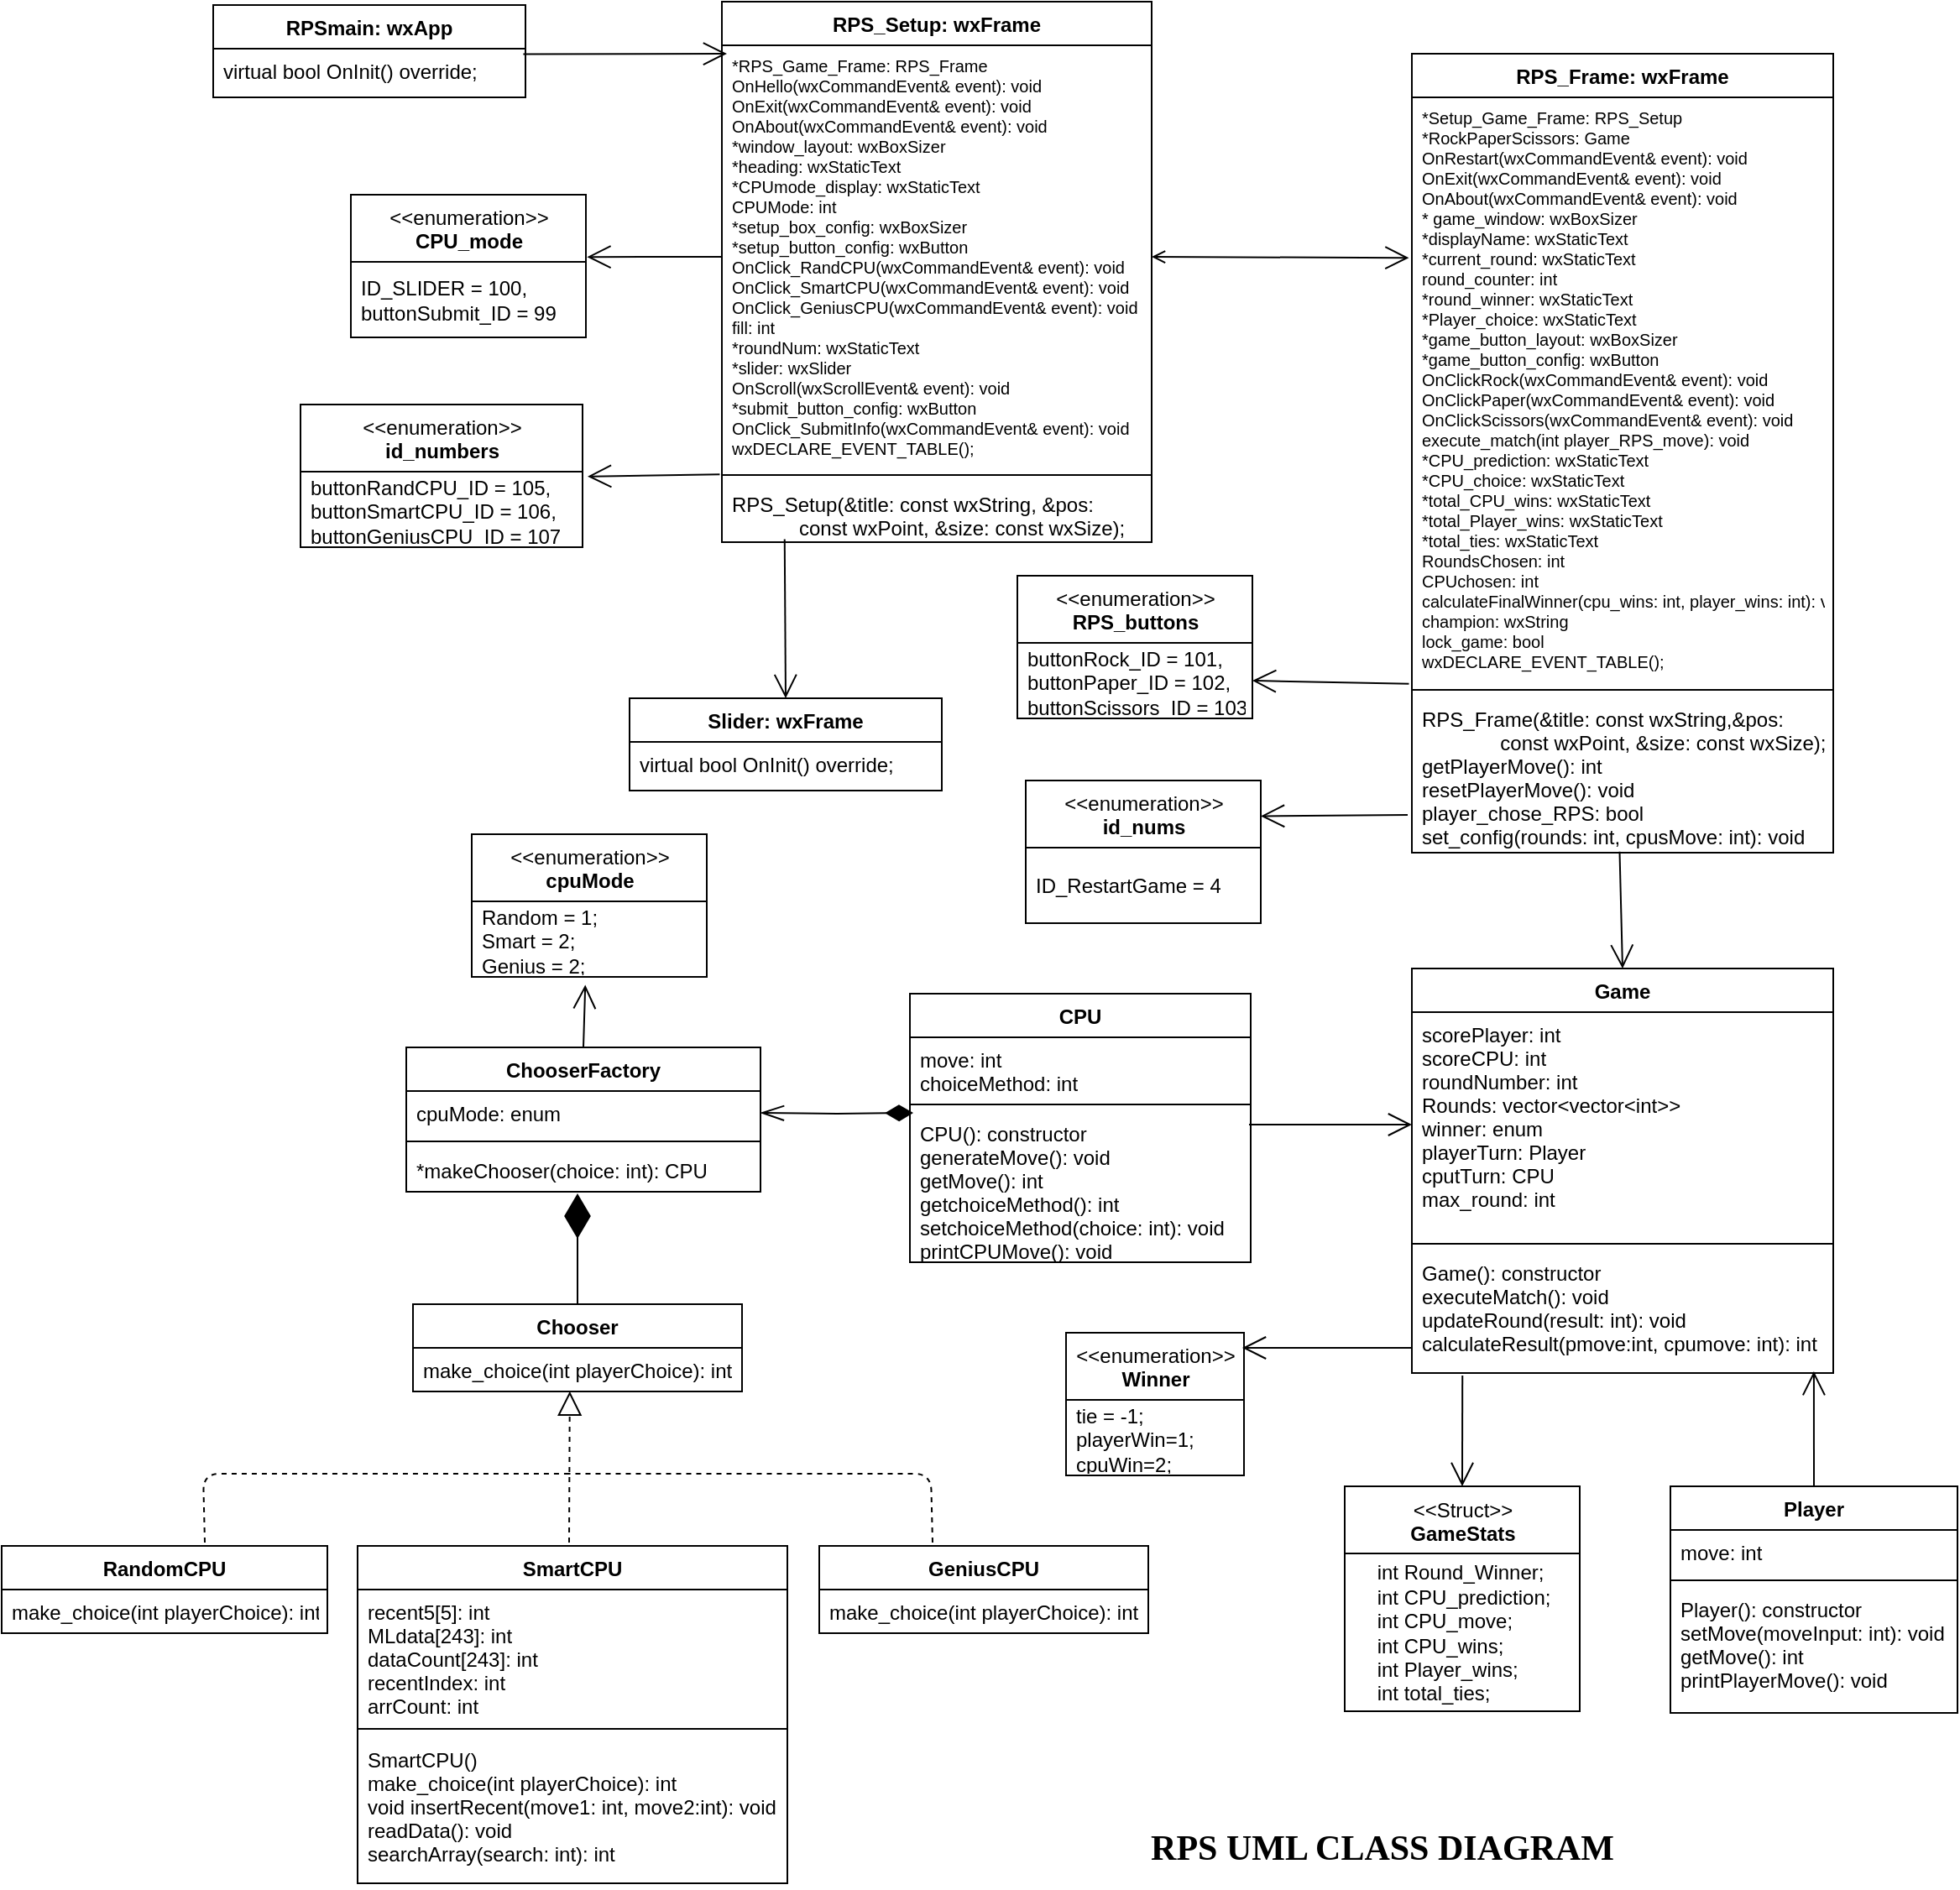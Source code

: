 <mxfile version="15.4.3" type="device"><diagram id="xMQp1ess4mSbpujpt1sM" name="Page-1"><mxGraphModel dx="2326" dy="1154" grid="0" gridSize="10" guides="1" tooltips="1" connect="1" arrows="1" fold="1" page="0" pageScale="1" pageWidth="850" pageHeight="1100" math="0" shadow="0"><root><mxCell id="0"/><mxCell id="1" parent="0"/><mxCell id="lJkc1Ry_9MKzs1gHFURg-17" value="&amp;lt;&amp;lt;enumeration&amp;gt;&amp;gt;&lt;br&gt;&lt;b&gt;Winner&lt;/b&gt;" style="swimlane;fontStyle=0;align=center;verticalAlign=top;childLayout=stackLayout;horizontal=1;startSize=40;horizontalStack=0;resizeParent=1;resizeParentMax=0;resizeLast=0;collapsible=0;marginBottom=0;html=1;" parent="1" vertex="1"><mxGeometry x="-20" y="813" width="106" height="85" as="geometry"/></mxCell><mxCell id="lJkc1Ry_9MKzs1gHFURg-18" value="tie = -1;&lt;br&gt;playerWin=1;&lt;br&gt;cpuWin=2;&lt;br&gt;" style="text;html=1;strokeColor=none;fillColor=none;align=left;verticalAlign=middle;spacingLeft=4;spacingRight=4;overflow=hidden;rotatable=0;points=[[0,0.5],[1,0.5]];portConstraint=eastwest;" parent="lJkc1Ry_9MKzs1gHFURg-17" vertex="1"><mxGeometry y="40" width="106" height="45" as="geometry"/></mxCell><mxCell id="lJkc1Ry_9MKzs1gHFURg-19" value="RPSmain: wxApp" style="swimlane;fontStyle=1;align=center;verticalAlign=top;childLayout=stackLayout;horizontal=1;startSize=26;horizontalStack=0;resizeParent=1;resizeParentMax=0;resizeLast=0;collapsible=1;marginBottom=0;" parent="1" vertex="1"><mxGeometry x="-528" y="22" width="186" height="55" as="geometry"/></mxCell><mxCell id="lJkc1Ry_9MKzs1gHFURg-22" value="virtual bool OnInit() override;" style="text;strokeColor=none;fillColor=none;align=left;verticalAlign=top;spacingLeft=4;spacingRight=4;overflow=hidden;rotatable=0;points=[[0,0.5],[1,0.5]];portConstraint=eastwest;" parent="lJkc1Ry_9MKzs1gHFURg-19" vertex="1"><mxGeometry y="26" width="186" height="29" as="geometry"/></mxCell><mxCell id="lJkc1Ry_9MKzs1gHFURg-23" value="Game" style="swimlane;fontStyle=1;align=center;verticalAlign=top;childLayout=stackLayout;horizontal=1;startSize=26;horizontalStack=0;resizeParent=1;resizeParentMax=0;resizeLast=0;collapsible=1;marginBottom=0;" parent="1" vertex="1"><mxGeometry x="186" y="596" width="251" height="241" as="geometry"/></mxCell><mxCell id="lJkc1Ry_9MKzs1gHFURg-24" value="scorePlayer: int&#10;scoreCPU: int&#10;roundNumber: int&#10;Rounds: vector&lt;vector&lt;int&gt;&gt;&#10;winner: enum&#10;playerTurn: Player&#10;cputTurn: CPU&#10;max_round: int&#10;" style="text;strokeColor=none;fillColor=none;align=left;verticalAlign=top;spacingLeft=4;spacingRight=4;overflow=hidden;rotatable=0;points=[[0,0.5],[1,0.5]];portConstraint=eastwest;" parent="lJkc1Ry_9MKzs1gHFURg-23" vertex="1"><mxGeometry y="26" width="251" height="134" as="geometry"/></mxCell><mxCell id="lJkc1Ry_9MKzs1gHFURg-25" value="" style="line;strokeWidth=1;fillColor=none;align=left;verticalAlign=middle;spacingTop=-1;spacingLeft=3;spacingRight=3;rotatable=0;labelPosition=right;points=[];portConstraint=eastwest;" parent="lJkc1Ry_9MKzs1gHFURg-23" vertex="1"><mxGeometry y="160" width="251" height="8" as="geometry"/></mxCell><mxCell id="lJkc1Ry_9MKzs1gHFURg-26" value="Game(): constructor&#10;executeMatch(): void&#10;updateRound(result: int): void&#10;calculateResult(pmove:int, cpumove: int): int&#10;" style="text;strokeColor=none;fillColor=none;align=left;verticalAlign=top;spacingLeft=4;spacingRight=4;overflow=hidden;rotatable=0;points=[[0,0.5],[1,0.5]];portConstraint=eastwest;" parent="lJkc1Ry_9MKzs1gHFURg-23" vertex="1"><mxGeometry y="168" width="251" height="73" as="geometry"/></mxCell><mxCell id="lJkc1Ry_9MKzs1gHFURg-27" value="Player" style="swimlane;fontStyle=1;align=center;verticalAlign=top;childLayout=stackLayout;horizontal=1;startSize=26;horizontalStack=0;resizeParent=1;resizeParentMax=0;resizeLast=0;collapsible=1;marginBottom=0;" parent="1" vertex="1"><mxGeometry x="340" y="904.5" width="171" height="135" as="geometry"/></mxCell><mxCell id="lJkc1Ry_9MKzs1gHFURg-28" value="move: int" style="text;strokeColor=none;fillColor=none;align=left;verticalAlign=top;spacingLeft=4;spacingRight=4;overflow=hidden;rotatable=0;points=[[0,0.5],[1,0.5]];portConstraint=eastwest;" parent="lJkc1Ry_9MKzs1gHFURg-27" vertex="1"><mxGeometry y="26" width="171" height="26" as="geometry"/></mxCell><mxCell id="lJkc1Ry_9MKzs1gHFURg-29" value="" style="line;strokeWidth=1;fillColor=none;align=left;verticalAlign=middle;spacingTop=-1;spacingLeft=3;spacingRight=3;rotatable=0;labelPosition=right;points=[];portConstraint=eastwest;" parent="lJkc1Ry_9MKzs1gHFURg-27" vertex="1"><mxGeometry y="52" width="171" height="8" as="geometry"/></mxCell><mxCell id="lJkc1Ry_9MKzs1gHFURg-30" value="Player(): constructor&#10;setMove(moveInput: int): void&#10;getMove(): int&#10;printPlayerMove(): void&#10;" style="text;strokeColor=none;fillColor=none;align=left;verticalAlign=top;spacingLeft=4;spacingRight=4;overflow=hidden;rotatable=0;points=[[0,0.5],[1,0.5]];portConstraint=eastwest;" parent="lJkc1Ry_9MKzs1gHFURg-27" vertex="1"><mxGeometry y="60" width="171" height="75" as="geometry"/></mxCell><mxCell id="lJkc1Ry_9MKzs1gHFURg-31" value="CPU" style="swimlane;fontStyle=1;align=center;verticalAlign=top;childLayout=stackLayout;horizontal=1;startSize=26;horizontalStack=0;resizeParent=1;resizeParentMax=0;resizeLast=0;collapsible=1;marginBottom=0;" parent="1" vertex="1"><mxGeometry x="-113" y="611" width="203" height="160" as="geometry"/></mxCell><mxCell id="lJkc1Ry_9MKzs1gHFURg-32" value="move: int&#10;choiceMethod: int" style="text;strokeColor=none;fillColor=none;align=left;verticalAlign=top;spacingLeft=4;spacingRight=4;overflow=hidden;rotatable=0;points=[[0,0.5],[1,0.5]];portConstraint=eastwest;" parent="lJkc1Ry_9MKzs1gHFURg-31" vertex="1"><mxGeometry y="26" width="203" height="36" as="geometry"/></mxCell><mxCell id="lJkc1Ry_9MKzs1gHFURg-33" value="" style="line;strokeWidth=1;fillColor=none;align=left;verticalAlign=middle;spacingTop=-1;spacingLeft=3;spacingRight=3;rotatable=0;labelPosition=right;points=[];portConstraint=eastwest;" parent="lJkc1Ry_9MKzs1gHFURg-31" vertex="1"><mxGeometry y="62" width="203" height="8" as="geometry"/></mxCell><mxCell id="lJkc1Ry_9MKzs1gHFURg-34" value="CPU(): constructor&#10;generateMove(): void&#10;getMove(): int&#10;getchoiceMethod(): int&#10;setchoiceMethod(choice: int): void&#10;printCPUMove(): void&#10;" style="text;strokeColor=none;fillColor=none;align=left;verticalAlign=top;spacingLeft=4;spacingRight=4;overflow=hidden;rotatable=0;points=[[0,0.5],[1,0.5]];portConstraint=eastwest;" parent="lJkc1Ry_9MKzs1gHFURg-31" vertex="1"><mxGeometry y="70" width="203" height="90" as="geometry"/></mxCell><mxCell id="lJkc1Ry_9MKzs1gHFURg-51" value="" style="endArrow=none;dashed=1;endFill=0;endSize=12;html=1;exitX=0.5;exitY=0;exitDx=0;exitDy=0;" parent="1" edge="1"><mxGeometry width="160" relative="1" as="geometry"><mxPoint x="-533" y="938" as="sourcePoint"/><mxPoint x="-318" y="897" as="targetPoint"/><Array as="points"><mxPoint x="-534" y="897"/></Array></mxGeometry></mxCell><mxCell id="lJkc1Ry_9MKzs1gHFURg-52" value="" style="endArrow=block;dashed=1;endFill=0;endSize=12;html=1;exitX=0.5;exitY=0;exitDx=0;exitDy=0;entryX=0.515;entryY=1.034;entryDx=0;entryDy=0;entryPerimeter=0;" parent="1" edge="1"><mxGeometry width="160" relative="1" as="geometry"><mxPoint x="-316" y="938" as="sourcePoint"/><mxPoint x="-315.6" y="847.884" as="targetPoint"/></mxGeometry></mxCell><mxCell id="lJkc1Ry_9MKzs1gHFURg-53" value="" style="endArrow=none;dashed=1;endFill=0;endSize=12;html=1;exitX=0.5;exitY=0;exitDx=0;exitDy=0;" parent="1" edge="1"><mxGeometry width="160" relative="1" as="geometry"><mxPoint x="-99.5" y="938" as="sourcePoint"/><mxPoint x="-318.5" y="897" as="targetPoint"/><Array as="points"><mxPoint x="-100.5" y="897"/></Array></mxGeometry></mxCell><mxCell id="lJkc1Ry_9MKzs1gHFURg-54" value="ChooserFactory" style="swimlane;fontStyle=1;align=center;verticalAlign=top;childLayout=stackLayout;horizontal=1;startSize=26;horizontalStack=0;resizeParent=1;resizeParentMax=0;resizeLast=0;collapsible=1;marginBottom=0;" parent="1" vertex="1"><mxGeometry x="-413" y="643" width="211" height="86" as="geometry"/></mxCell><mxCell id="lJkc1Ry_9MKzs1gHFURg-55" value="cpuMode: enum" style="text;strokeColor=none;fillColor=none;align=left;verticalAlign=top;spacingLeft=4;spacingRight=4;overflow=hidden;rotatable=0;points=[[0,0.5],[1,0.5]];portConstraint=eastwest;" parent="lJkc1Ry_9MKzs1gHFURg-54" vertex="1"><mxGeometry y="26" width="211" height="26" as="geometry"/></mxCell><mxCell id="lJkc1Ry_9MKzs1gHFURg-56" value="" style="line;strokeWidth=1;fillColor=none;align=left;verticalAlign=middle;spacingTop=-1;spacingLeft=3;spacingRight=3;rotatable=0;labelPosition=right;points=[];portConstraint=eastwest;" parent="lJkc1Ry_9MKzs1gHFURg-54" vertex="1"><mxGeometry y="52" width="211" height="8" as="geometry"/></mxCell><mxCell id="lJkc1Ry_9MKzs1gHFURg-57" value="*makeChooser(choice: int): CPU" style="text;strokeColor=none;fillColor=none;align=left;verticalAlign=top;spacingLeft=4;spacingRight=4;overflow=hidden;rotatable=0;points=[[0,0.5],[1,0.5]];portConstraint=eastwest;" parent="lJkc1Ry_9MKzs1gHFURg-54" vertex="1"><mxGeometry y="60" width="211" height="26" as="geometry"/></mxCell><mxCell id="lJkc1Ry_9MKzs1gHFURg-58" value="" style="endArrow=openThin;html=1;endSize=12;startArrow=diamondThin;startSize=14;startFill=1;edgeStyle=orthogonalEdgeStyle;align=left;verticalAlign=bottom;entryX=1;entryY=0.5;entryDx=0;entryDy=0;endFill=0;" parent="1" target="lJkc1Ry_9MKzs1gHFURg-55" edge="1"><mxGeometry x="-1" y="3" relative="1" as="geometry"><mxPoint x="-111" y="682" as="sourcePoint"/><mxPoint x="320" y="875" as="targetPoint"/></mxGeometry></mxCell><mxCell id="lJkc1Ry_9MKzs1gHFURg-59" value="" style="endArrow=diamondThin;endFill=1;endSize=24;html=1;strokeWidth=1;exitX=0.5;exitY=0;exitDx=0;exitDy=0;" parent="1" source="lJkc1Ry_9MKzs1gHFURg-77" edge="1"><mxGeometry width="160" relative="1" as="geometry"><mxPoint x="209" y="891" as="sourcePoint"/><mxPoint x="-311" y="730" as="targetPoint"/></mxGeometry></mxCell><mxCell id="lJkc1Ry_9MKzs1gHFURg-63" value="" style="endArrow=open;endFill=1;endSize=12;html=1;exitX=0.5;exitY=0;exitDx=0;exitDy=0;entryX=0.954;entryY=0.987;entryDx=0;entryDy=0;entryPerimeter=0;" parent="1" source="lJkc1Ry_9MKzs1gHFURg-27" target="lJkc1Ry_9MKzs1gHFURg-26" edge="1"><mxGeometry width="160" relative="1" as="geometry"><mxPoint x="166" y="322" as="sourcePoint"/><mxPoint x="473" y="452" as="targetPoint"/></mxGeometry></mxCell><mxCell id="lJkc1Ry_9MKzs1gHFURg-64" value="" style="endArrow=open;endFill=1;endSize=12;html=1;startArrow=none;startFill=0;entryX=0.5;entryY=0;entryDx=0;entryDy=0;exitX=0.493;exitY=0.993;exitDx=0;exitDy=0;exitPerimeter=0;" parent="1" target="lJkc1Ry_9MKzs1gHFURg-23" edge="1" source="P4LWJJLstJHceAwJ0UZ6-4"><mxGeometry width="160" relative="1" as="geometry"><mxPoint x="312" y="490" as="sourcePoint"/><mxPoint x="369" y="537" as="targetPoint"/></mxGeometry></mxCell><mxCell id="lJkc1Ry_9MKzs1gHFURg-65" value="" style="endArrow=open;endFill=1;endSize=12;html=1;" parent="1" edge="1"><mxGeometry width="160" relative="1" as="geometry"><mxPoint x="186" y="822" as="sourcePoint"/><mxPoint x="85" y="822" as="targetPoint"/></mxGeometry></mxCell><mxCell id="lJkc1Ry_9MKzs1gHFURg-66" value="" style="endArrow=open;endFill=1;endSize=12;html=1;entryX=0;entryY=0.5;entryDx=0;entryDy=0;" parent="1" target="lJkc1Ry_9MKzs1gHFURg-24" edge="1"><mxGeometry width="160" relative="1" as="geometry"><mxPoint x="89" y="689" as="sourcePoint"/><mxPoint x="161" y="586.0" as="targetPoint"/></mxGeometry></mxCell><mxCell id="lJkc1Ry_9MKzs1gHFURg-68" value="&lt;font style=&quot;font-size: 21px&quot;&gt;RPS UML CLASS DIAGRAM&lt;/font&gt;" style="text;html=1;align=center;verticalAlign=middle;resizable=0;points=[];autosize=1;strokeColor=none;fillColor=none;fontStyle=1;fontSize=21;fontFamily=Comic Sans MS;" parent="1" vertex="1"><mxGeometry x="20" y="1105" width="295" height="29" as="geometry"/></mxCell><mxCell id="lJkc1Ry_9MKzs1gHFURg-69" value="GeniusCPU" style="swimlane;fontStyle=1;childLayout=stackLayout;horizontal=1;startSize=26;fillColor=none;horizontalStack=0;resizeParent=1;resizeParentMax=0;resizeLast=0;collapsible=1;marginBottom=0;" parent="1" vertex="1"><mxGeometry x="-167" y="940" width="196" height="52" as="geometry"/></mxCell><mxCell id="lJkc1Ry_9MKzs1gHFURg-70" value="make_choice(int playerChoice): int" style="text;strokeColor=none;fillColor=none;align=left;verticalAlign=top;spacingLeft=4;spacingRight=4;overflow=hidden;rotatable=0;points=[[0,0.5],[1,0.5]];portConstraint=eastwest;" parent="lJkc1Ry_9MKzs1gHFURg-69" vertex="1"><mxGeometry y="26" width="196" height="26" as="geometry"/></mxCell><mxCell id="lJkc1Ry_9MKzs1gHFURg-75" value="RandomCPU" style="swimlane;fontStyle=1;childLayout=stackLayout;horizontal=1;startSize=26;fillColor=none;horizontalStack=0;resizeParent=1;resizeParentMax=0;resizeLast=0;collapsible=1;marginBottom=0;" parent="1" vertex="1"><mxGeometry x="-654" y="940" width="194" height="52" as="geometry"/></mxCell><mxCell id="lJkc1Ry_9MKzs1gHFURg-76" value="make_choice(int playerChoice): int" style="text;strokeColor=none;fillColor=none;align=left;verticalAlign=top;spacingLeft=4;spacingRight=4;overflow=hidden;rotatable=0;points=[[0,0.5],[1,0.5]];portConstraint=eastwest;" parent="lJkc1Ry_9MKzs1gHFURg-75" vertex="1"><mxGeometry y="26" width="194" height="26" as="geometry"/></mxCell><mxCell id="lJkc1Ry_9MKzs1gHFURg-77" value="Chooser" style="swimlane;fontStyle=1;childLayout=stackLayout;horizontal=1;startSize=26;fillColor=none;horizontalStack=0;resizeParent=1;resizeParentMax=0;resizeLast=0;collapsible=1;marginBottom=0;" parent="1" vertex="1"><mxGeometry x="-409" y="796" width="196" height="52" as="geometry"/></mxCell><mxCell id="lJkc1Ry_9MKzs1gHFURg-78" value="make_choice(int playerChoice): int" style="text;strokeColor=none;fillColor=none;align=left;verticalAlign=top;spacingLeft=4;spacingRight=4;overflow=hidden;rotatable=0;points=[[0,0.5],[1,0.5]];portConstraint=eastwest;" parent="lJkc1Ry_9MKzs1gHFURg-77" vertex="1"><mxGeometry y="26" width="196" height="26" as="geometry"/></mxCell><mxCell id="lJkc1Ry_9MKzs1gHFURg-79" value="&amp;lt;&amp;lt;enumeration&amp;gt;&amp;gt;&lt;br&gt;&lt;b&gt;cpuMode&lt;/b&gt;" style="swimlane;fontStyle=0;align=center;verticalAlign=top;childLayout=stackLayout;horizontal=1;startSize=40;horizontalStack=0;resizeParent=1;resizeParentMax=0;resizeLast=0;collapsible=0;marginBottom=0;html=1;" parent="1" vertex="1"><mxGeometry x="-374" y="516" width="140" height="85" as="geometry"/></mxCell><mxCell id="lJkc1Ry_9MKzs1gHFURg-80" value="Random = 1;&lt;br&gt;Smart = 2;&lt;br&gt;Genius = 2;" style="text;html=1;strokeColor=none;fillColor=none;align=left;verticalAlign=middle;spacingLeft=4;spacingRight=4;overflow=hidden;rotatable=0;points=[[0,0.5],[1,0.5]];portConstraint=eastwest;" parent="lJkc1Ry_9MKzs1gHFURg-79" vertex="1"><mxGeometry y="40" width="140" height="45" as="geometry"/></mxCell><mxCell id="lJkc1Ry_9MKzs1gHFURg-81" value="" style="endArrow=open;endFill=1;endSize=12;html=1;entryX=0.483;entryY=1.107;entryDx=0;entryDy=0;exitX=0.5;exitY=0;exitDx=0;exitDy=0;entryPerimeter=0;" parent="1" source="lJkc1Ry_9MKzs1gHFURg-54" target="lJkc1Ry_9MKzs1gHFURg-80" edge="1"><mxGeometry width="160" relative="1" as="geometry"><mxPoint x="99" y="663" as="sourcePoint"/><mxPoint x="195" y="662.5" as="targetPoint"/></mxGeometry></mxCell><mxCell id="jCN0Ob9dJBQH25CypDP5-1" value="SmartCPU" style="swimlane;fontStyle=1;align=center;verticalAlign=top;childLayout=stackLayout;horizontal=1;startSize=26;horizontalStack=0;resizeParent=1;resizeParentMax=0;resizeLast=0;collapsible=1;marginBottom=0;" parent="1" vertex="1"><mxGeometry x="-442" y="940" width="256" height="201" as="geometry"/></mxCell><mxCell id="jCN0Ob9dJBQH25CypDP5-2" value="recent5[5]: int&#10;MLdata[243]: int&#10;dataCount[243]: int&#10;recentIndex: int&#10;arrCount: int" style="text;strokeColor=none;fillColor=none;align=left;verticalAlign=top;spacingLeft=4;spacingRight=4;overflow=hidden;rotatable=0;points=[[0,0.5],[1,0.5]];portConstraint=eastwest;" parent="jCN0Ob9dJBQH25CypDP5-1" vertex="1"><mxGeometry y="26" width="256" height="78" as="geometry"/></mxCell><mxCell id="jCN0Ob9dJBQH25CypDP5-3" value="" style="line;strokeWidth=1;fillColor=none;align=left;verticalAlign=middle;spacingTop=-1;spacingLeft=3;spacingRight=3;rotatable=0;labelPosition=right;points=[];portConstraint=eastwest;" parent="jCN0Ob9dJBQH25CypDP5-1" vertex="1"><mxGeometry y="104" width="256" height="10" as="geometry"/></mxCell><mxCell id="jCN0Ob9dJBQH25CypDP5-4" value="SmartCPU()&#10;make_choice(int playerChoice): int&#10;void insertRecent(move1: int, move2:int): void&#10;readData(): void&#10;searchArray(search: int): int" style="text;strokeColor=none;fillColor=none;align=left;verticalAlign=top;spacingLeft=4;spacingRight=4;overflow=hidden;rotatable=0;points=[[0,0.5],[1,0.5]];portConstraint=eastwest;" parent="jCN0Ob9dJBQH25CypDP5-1" vertex="1"><mxGeometry y="114" width="256" height="87" as="geometry"/></mxCell><mxCell id="P4LWJJLstJHceAwJ0UZ6-1" value="RPS_Frame: wxFrame" style="swimlane;fontStyle=1;align=center;verticalAlign=top;childLayout=stackLayout;horizontal=1;startSize=26;horizontalStack=0;resizeParent=1;resizeParentMax=0;resizeLast=0;collapsible=1;marginBottom=0;" vertex="1" parent="1"><mxGeometry x="186" y="51" width="251" height="476" as="geometry"/></mxCell><mxCell id="P4LWJJLstJHceAwJ0UZ6-2" value="*Setup_Game_Frame: RPS_Setup&#10;*RockPaperScissors: Game&#10;OnRestart(wxCommandEvent&amp; event): void&#10;OnExit(wxCommandEvent&amp; event): void&#10;OnAbout(wxCommandEvent&amp; event): void&#10;* game_window: wxBoxSizer&#10;*displayName: wxStaticText&#10;*current_round: wxStaticText&#10;round_counter: int&#10;*round_winner: wxStaticText&#10;*Player_choice: wxStaticText&#10;*game_button_layout: wxBoxSizer&#10;*game_button_config: wxButton&#10;OnClickRock(wxCommandEvent&amp; event): void&#10;OnClickPaper(wxCommandEvent&amp; event): void&#10;OnClickScissors(wxCommandEvent&amp; event): void&#10;execute_match(int player_RPS_move): void&#10;*CPU_prediction: wxStaticText&#10;*CPU_choice: wxStaticText&#10;*total_CPU_wins: wxStaticText&#10;*total_Player_wins: wxStaticText&#10;*total_ties: wxStaticText&#10;RoundsChosen: int&#10;CPUchosen: int&#10;calculateFinalWinner(cpu_wins: int, player_wins: int): void&#10;champion: wxString&#10;lock_game: bool&#10;wxDECLARE_EVENT_TABLE();" style="text;strokeColor=none;fillColor=none;align=left;verticalAlign=top;spacingLeft=4;spacingRight=4;overflow=hidden;rotatable=0;points=[[0,0.5],[1,0.5]];portConstraint=eastwest;fontSize=10;" vertex="1" parent="P4LWJJLstJHceAwJ0UZ6-1"><mxGeometry y="26" width="251" height="349" as="geometry"/></mxCell><mxCell id="P4LWJJLstJHceAwJ0UZ6-3" value="" style="line;strokeWidth=1;fillColor=none;align=left;verticalAlign=middle;spacingTop=-1;spacingLeft=3;spacingRight=3;rotatable=0;labelPosition=right;points=[];portConstraint=eastwest;" vertex="1" parent="P4LWJJLstJHceAwJ0UZ6-1"><mxGeometry y="375" width="251" height="8" as="geometry"/></mxCell><mxCell id="P4LWJJLstJHceAwJ0UZ6-4" value="RPS_Frame(&amp;title: const wxString,&amp;pos: &#10;              const wxPoint, &amp;size: const wxSize);&#10;getPlayerMove(): int&#10;resetPlayerMove(): void&#10;player_chose_RPS: bool&#10;set_config(rounds: int, cpusMove: int): void" style="text;strokeColor=none;fillColor=none;align=left;verticalAlign=top;spacingLeft=4;spacingRight=4;overflow=hidden;rotatable=0;points=[[0,0.5],[1,0.5]];portConstraint=eastwest;" vertex="1" parent="P4LWJJLstJHceAwJ0UZ6-1"><mxGeometry y="383" width="251" height="93" as="geometry"/></mxCell><mxCell id="P4LWJJLstJHceAwJ0UZ6-5" value="RPS_Setup: wxFrame" style="swimlane;fontStyle=1;align=center;verticalAlign=top;childLayout=stackLayout;horizontal=1;startSize=26;horizontalStack=0;resizeParent=1;resizeParentMax=0;resizeLast=0;collapsible=1;marginBottom=0;" vertex="1" parent="1"><mxGeometry x="-225" y="20" width="256" height="322" as="geometry"/></mxCell><mxCell id="P4LWJJLstJHceAwJ0UZ6-6" value="*RPS_Game_Frame: RPS_Frame&#10;OnHello(wxCommandEvent&amp; event): void&#10;OnExit(wxCommandEvent&amp; event): void&#10;OnAbout(wxCommandEvent&amp; event): void&#10;*window_layout: wxBoxSizer&#10;*heading: wxStaticText&#10;*CPUmode_display: wxStaticText&#10;CPUMode: int&#10;*setup_box_config: wxBoxSizer&#10;*setup_button_config: wxButton&#10;OnClick_RandCPU(wxCommandEvent&amp; event): void&#10;OnClick_SmartCPU(wxCommandEvent&amp; event): void&#10;OnClick_GeniusCPU(wxCommandEvent&amp; event): void&#10;fill: int&#10;*roundNum: wxStaticText&#10;*slider: wxSlider&#10;OnScroll(wxScrollEvent&amp; event): void&#10;*submit_button_config: wxButton&#10;OnClick_SubmitInfo(wxCommandEvent&amp; event): void&#10;wxDECLARE_EVENT_TABLE();" style="text;strokeColor=none;fillColor=none;align=left;verticalAlign=top;spacingLeft=4;spacingRight=4;overflow=hidden;rotatable=0;points=[[0,0.5],[1,0.5]];portConstraint=eastwest;fontSize=10;" vertex="1" parent="P4LWJJLstJHceAwJ0UZ6-5"><mxGeometry y="26" width="256" height="252" as="geometry"/></mxCell><mxCell id="P4LWJJLstJHceAwJ0UZ6-7" value="" style="line;strokeWidth=1;fillColor=none;align=left;verticalAlign=middle;spacingTop=-1;spacingLeft=3;spacingRight=3;rotatable=0;labelPosition=right;points=[];portConstraint=eastwest;" vertex="1" parent="P4LWJJLstJHceAwJ0UZ6-5"><mxGeometry y="278" width="256" height="8" as="geometry"/></mxCell><mxCell id="P4LWJJLstJHceAwJ0UZ6-8" value="RPS_Setup(&amp;title: const wxString, &amp;pos: &#10;            const wxPoint, &amp;size: const wxSize);" style="text;strokeColor=none;fillColor=none;align=left;verticalAlign=top;spacingLeft=4;spacingRight=4;overflow=hidden;rotatable=0;points=[[0,0.5],[1,0.5]];portConstraint=eastwest;" vertex="1" parent="P4LWJJLstJHceAwJ0UZ6-5"><mxGeometry y="286" width="256" height="36" as="geometry"/></mxCell><mxCell id="P4LWJJLstJHceAwJ0UZ6-9" value="Slider: wxFrame" style="swimlane;fontStyle=1;align=center;verticalAlign=top;childLayout=stackLayout;horizontal=1;startSize=26;horizontalStack=0;resizeParent=1;resizeParentMax=0;resizeLast=0;collapsible=1;marginBottom=0;" vertex="1" parent="1"><mxGeometry x="-280" y="435" width="186" height="55" as="geometry"/></mxCell><mxCell id="P4LWJJLstJHceAwJ0UZ6-10" value="virtual bool OnInit() override;" style="text;strokeColor=none;fillColor=none;align=left;verticalAlign=top;spacingLeft=4;spacingRight=4;overflow=hidden;rotatable=0;points=[[0,0.5],[1,0.5]];portConstraint=eastwest;" vertex="1" parent="P4LWJJLstJHceAwJ0UZ6-9"><mxGeometry y="26" width="186" height="29" as="geometry"/></mxCell><mxCell id="P4LWJJLstJHceAwJ0UZ6-11" value="&amp;lt;&amp;lt;enumeration&amp;gt;&amp;gt;&lt;br&gt;&lt;b&gt;CPU_mode&lt;/b&gt;" style="swimlane;fontStyle=0;align=center;verticalAlign=top;childLayout=stackLayout;horizontal=1;startSize=40;horizontalStack=0;resizeParent=1;resizeParentMax=0;resizeLast=0;collapsible=0;marginBottom=0;html=1;" vertex="1" parent="1"><mxGeometry x="-446" y="135" width="140" height="85" as="geometry"/></mxCell><mxCell id="P4LWJJLstJHceAwJ0UZ6-12" value="ID_SLIDER = 100,&lt;br&gt;buttonSubmit_ID = 99" style="text;html=1;strokeColor=none;fillColor=none;align=left;verticalAlign=middle;spacingLeft=4;spacingRight=4;overflow=hidden;rotatable=0;points=[[0,0.5],[1,0.5]];portConstraint=eastwest;" vertex="1" parent="P4LWJJLstJHceAwJ0UZ6-11"><mxGeometry y="40" width="140" height="45" as="geometry"/></mxCell><mxCell id="P4LWJJLstJHceAwJ0UZ6-13" value="&amp;lt;&amp;lt;enumeration&amp;gt;&amp;gt;&lt;br&gt;&lt;b&gt;id_numbers&lt;/b&gt;" style="swimlane;fontStyle=0;align=center;verticalAlign=top;childLayout=stackLayout;horizontal=1;startSize=40;horizontalStack=0;resizeParent=1;resizeParentMax=0;resizeLast=0;collapsible=0;marginBottom=0;html=1;" vertex="1" parent="1"><mxGeometry x="-476" y="260" width="168" height="85" as="geometry"/></mxCell><mxCell id="P4LWJJLstJHceAwJ0UZ6-14" value="buttonRandCPU_ID = 105,&lt;br&gt;buttonSmartCPU_ID = 106,&lt;br&gt;buttonGeniusCPU_ID = 107" style="text;html=1;strokeColor=none;fillColor=none;align=left;verticalAlign=middle;spacingLeft=4;spacingRight=4;overflow=hidden;rotatable=0;points=[[0,0.5],[1,0.5]];portConstraint=eastwest;" vertex="1" parent="P4LWJJLstJHceAwJ0UZ6-13"><mxGeometry y="40" width="168" height="45" as="geometry"/></mxCell><mxCell id="P4LWJJLstJHceAwJ0UZ6-15" value="&amp;lt;&amp;lt;enumeration&amp;gt;&amp;gt;&lt;br&gt;&lt;b&gt;id_nums&lt;/b&gt;" style="swimlane;fontStyle=0;align=center;verticalAlign=top;childLayout=stackLayout;horizontal=1;startSize=40;horizontalStack=0;resizeParent=1;resizeParentMax=0;resizeLast=0;collapsible=0;marginBottom=0;html=1;" vertex="1" parent="1"><mxGeometry x="-44" y="484" width="140" height="85" as="geometry"/></mxCell><mxCell id="P4LWJJLstJHceAwJ0UZ6-16" value="ID_RestartGame = 4" style="text;html=1;strokeColor=none;fillColor=none;align=left;verticalAlign=middle;spacingLeft=4;spacingRight=4;overflow=hidden;rotatable=0;points=[[0,0.5],[1,0.5]];portConstraint=eastwest;" vertex="1" parent="P4LWJJLstJHceAwJ0UZ6-15"><mxGeometry y="40" width="140" height="45" as="geometry"/></mxCell><mxCell id="P4LWJJLstJHceAwJ0UZ6-17" value="&amp;lt;&amp;lt;enumeration&amp;gt;&amp;gt;&lt;br&gt;&lt;b&gt;RPS_buttons&lt;/b&gt;" style="swimlane;fontStyle=0;align=center;verticalAlign=top;childLayout=stackLayout;horizontal=1;startSize=40;horizontalStack=0;resizeParent=1;resizeParentMax=0;resizeLast=0;collapsible=0;marginBottom=0;html=1;" vertex="1" parent="1"><mxGeometry x="-49" y="362" width="140" height="85" as="geometry"/></mxCell><mxCell id="P4LWJJLstJHceAwJ0UZ6-18" value="buttonRock_ID = 101,&lt;br&gt;buttonPaper_ID = 102,&lt;br&gt;buttonScissors_ID = 103" style="text;html=1;strokeColor=none;fillColor=none;align=left;verticalAlign=middle;spacingLeft=4;spacingRight=4;overflow=hidden;rotatable=0;points=[[0,0.5],[1,0.5]];portConstraint=eastwest;" vertex="1" parent="P4LWJJLstJHceAwJ0UZ6-17"><mxGeometry y="40" width="140" height="45" as="geometry"/></mxCell><mxCell id="P4LWJJLstJHceAwJ0UZ6-21" value="" style="endArrow=open;endFill=1;endSize=12;html=1;startArrow=none;startFill=0;exitX=0.146;exitY=0.951;exitDx=0;exitDy=0;exitPerimeter=0;entryX=0.5;entryY=0;entryDx=0;entryDy=0;" edge="1" parent="1" source="P4LWJJLstJHceAwJ0UZ6-8" target="P4LWJJLstJHceAwJ0UZ6-9"><mxGeometry width="160" relative="1" as="geometry"><mxPoint x="-287" y="560" as="sourcePoint"/><mxPoint x="-398" y="555" as="targetPoint"/></mxGeometry></mxCell><mxCell id="P4LWJJLstJHceAwJ0UZ6-22" value="" style="endArrow=open;endFill=1;endSize=12;html=1;startArrow=none;startFill=0;entryX=1;entryY=0.25;entryDx=0;entryDy=0;exitX=-0.01;exitY=0.758;exitDx=0;exitDy=0;exitPerimeter=0;" edge="1" parent="1" source="P4LWJJLstJHceAwJ0UZ6-4" target="P4LWJJLstJHceAwJ0UZ6-15"><mxGeometry width="160" relative="1" as="geometry"><mxPoint x="-226" y="554" as="sourcePoint"/><mxPoint x="-191" y="657.0" as="targetPoint"/></mxGeometry></mxCell><mxCell id="P4LWJJLstJHceAwJ0UZ6-23" value="" style="endArrow=open;endFill=1;endSize=12;html=1;startArrow=open;startFill=0;exitX=1;exitY=0.5;exitDx=0;exitDy=0;entryX=-0.007;entryY=0.274;entryDx=0;entryDy=0;entryPerimeter=0;strokeWidth=1;" edge="1" parent="1" source="P4LWJJLstJHceAwJ0UZ6-6" target="P4LWJJLstJHceAwJ0UZ6-2"><mxGeometry width="160" relative="1" as="geometry"><mxPoint x="-226" y="554" as="sourcePoint"/><mxPoint x="150" y="159" as="targetPoint"/></mxGeometry></mxCell><mxCell id="P4LWJJLstJHceAwJ0UZ6-24" value="" style="endArrow=open;endFill=1;endSize=12;html=1;startArrow=none;startFill=0;entryX=1;entryY=0.5;entryDx=0;entryDy=0;exitX=-0.007;exitY=1.001;exitDx=0;exitDy=0;exitPerimeter=0;" edge="1" parent="1" source="P4LWJJLstJHceAwJ0UZ6-2" target="P4LWJJLstJHceAwJ0UZ6-18"><mxGeometry width="160" relative="1" as="geometry"><mxPoint x="-226" y="554" as="sourcePoint"/><mxPoint x="-191" y="657.0" as="targetPoint"/></mxGeometry></mxCell><mxCell id="P4LWJJLstJHceAwJ0UZ6-25" value="" style="endArrow=open;endFill=1;endSize=12;html=1;startArrow=none;startFill=0;exitX=0.993;exitY=0.112;exitDx=0;exitDy=0;exitPerimeter=0;" edge="1" parent="1" source="lJkc1Ry_9MKzs1gHFURg-22"><mxGeometry width="160" relative="1" as="geometry"><mxPoint x="-288" y="550" as="sourcePoint"/><mxPoint x="-222" y="51" as="targetPoint"/></mxGeometry></mxCell><mxCell id="P4LWJJLstJHceAwJ0UZ6-26" value="" style="endArrow=open;endFill=1;endSize=12;html=1;startArrow=none;startFill=0;entryX=1.005;entryY=-0.065;entryDx=0;entryDy=0;entryPerimeter=0;exitX=0;exitY=0.5;exitDx=0;exitDy=0;" edge="1" parent="1" source="P4LWJJLstJHceAwJ0UZ6-6" target="P4LWJJLstJHceAwJ0UZ6-12"><mxGeometry width="160" relative="1" as="geometry"><mxPoint x="-288" y="550" as="sourcePoint"/><mxPoint x="-399" y="545" as="targetPoint"/></mxGeometry></mxCell><mxCell id="P4LWJJLstJHceAwJ0UZ6-27" value="" style="endArrow=open;endFill=1;endSize=12;html=1;startArrow=none;startFill=0;entryX=1.018;entryY=0.064;entryDx=0;entryDy=0;entryPerimeter=0;exitX=-0.005;exitY=-0.121;exitDx=0;exitDy=0;exitPerimeter=0;" edge="1" parent="1" source="P4LWJJLstJHceAwJ0UZ6-8" target="P4LWJJLstJHceAwJ0UZ6-14"><mxGeometry width="160" relative="1" as="geometry"><mxPoint x="-288" y="550" as="sourcePoint"/><mxPoint x="-310.832" y="315.665" as="targetPoint"/></mxGeometry></mxCell><mxCell id="P4LWJJLstJHceAwJ0UZ6-28" value="&amp;lt;&amp;lt;Struct&amp;gt;&amp;gt;&lt;br&gt;&lt;b&gt;GameStats&lt;/b&gt;" style="swimlane;fontStyle=0;align=center;verticalAlign=top;childLayout=stackLayout;horizontal=1;startSize=40;horizontalStack=0;resizeParent=1;resizeParentMax=0;resizeLast=0;collapsible=0;marginBottom=0;html=1;" vertex="1" parent="1"><mxGeometry x="146" y="904.5" width="140" height="134" as="geometry"/></mxCell><mxCell id="P4LWJJLstJHceAwJ0UZ6-29" value="&lt;div&gt;&amp;nbsp; &amp;nbsp; int Round_Winner;&lt;/div&gt;&lt;div&gt;&amp;nbsp; &amp;nbsp; int CPU_prediction;&lt;/div&gt;&lt;div&gt;&amp;nbsp; &amp;nbsp; int CPU_move;&lt;/div&gt;&lt;div&gt;&amp;nbsp; &amp;nbsp; int CPU_wins;&lt;/div&gt;&lt;div&gt;&amp;nbsp; &amp;nbsp; int Player_wins;&lt;/div&gt;&lt;div&gt;&amp;nbsp; &amp;nbsp; int total_ties;&lt;/div&gt;" style="text;html=1;strokeColor=none;fillColor=none;align=left;verticalAlign=middle;spacingLeft=4;spacingRight=4;overflow=hidden;rotatable=0;points=[[0,0.5],[1,0.5]];portConstraint=eastwest;" vertex="1" parent="P4LWJJLstJHceAwJ0UZ6-28"><mxGeometry y="40" width="140" height="94" as="geometry"/></mxCell><mxCell id="P4LWJJLstJHceAwJ0UZ6-30" value="" style="endArrow=open;endFill=1;endSize=12;html=1;entryX=0.5;entryY=0;entryDx=0;entryDy=0;exitX=0.12;exitY=1.02;exitDx=0;exitDy=0;exitPerimeter=0;" edge="1" parent="1" source="lJkc1Ry_9MKzs1gHFURg-26" target="P4LWJJLstJHceAwJ0UZ6-28"><mxGeometry width="160" relative="1" as="geometry"><mxPoint x="196" y="832.0" as="sourcePoint"/><mxPoint x="95" y="832.0" as="targetPoint"/></mxGeometry></mxCell></root></mxGraphModel></diagram></mxfile>